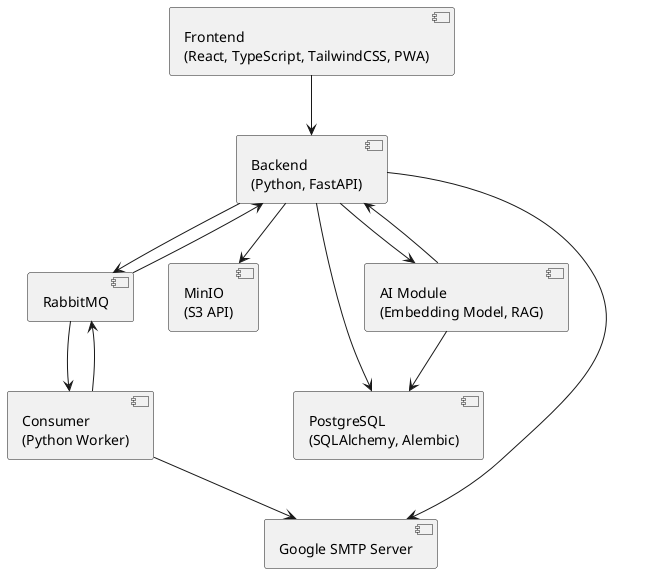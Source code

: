 @startuml

component "Frontend\n(React, TypeScript, TailwindCSS, PWA)" as Frontend
component "Backend\n(Python, FastAPI)" as Backend
component "RabbitMQ" as RabbitMQ
component "MinIO\n(S3 API)" as MinIO
component "PostgreSQL\n(SQLAlchemy, Alembic)" as Database
component "Consumer\n(Python Worker)" as Consumer
component "AI Module\n(Embedding Model, RAG)" as AIModule
component "Google SMTP Server" as SMTP

Frontend --> Backend
Backend --> RabbitMQ
Consumer --> RabbitMQ
Backend --> MinIO
Backend --> Database
Backend --> AIModule
AIModule --> Database
RabbitMQ --> Consumer
RabbitMQ --> Backend
Consumer --> SMTP
AIModule --> Backend
Backend --> SMTP

@enduml
